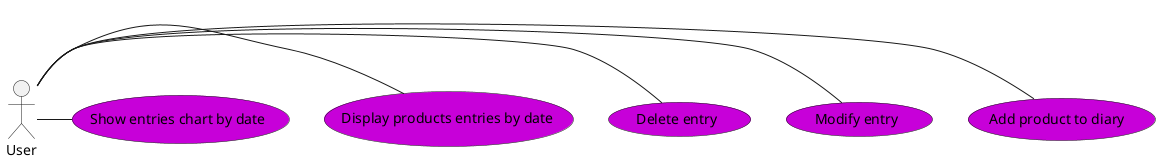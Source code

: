 @startuml
' #ffbb00 - auth
' #00b32a - userFriends
' #0077ff - products
' #c700d9 - userProducts
' Actors declarations
actor User as U

' UseCases declarations

' ' Auth use cases declarations
' "Register to application" as (Registration) #ffbb00
' "Login to application" as (Login) #ffbb00
' "Logout from application" as (Logout) #ffbb00

' ' UserFriends use cases declarations
' "Find users" as (FindUsers) #00b32a
' "Send friend request" as (SendFriendRequest) #00b32a
' "Accept friend request" as (AcceptFriendRequest) #00b32a
' "Cancel friend request" as (CancelFriendRequest) #00b32a
' "Refuse friend request" as (RefuseFriendRequest) #00b32a
' "Delete friend" as (DeleteFriend) #00b32a
' "Display friends list" as (DisplayFriendsList) #00b32a

' ' Product use cases declarations
' "Find product" as (FinProduct) #0077ff
' "Add new product" as (AddNewProduct) #0077ff
' "Modify product" as (ModifyProduct) #0077ff
' "Delete Product" as (DeleteProduct) #0077ff
' "Display user products" as (DisplayUserProducts) #0077ff

' UserProduct use cases declarations
"Add product to diary " as (AddProductToDiary) #c700d9
"Modify entry" as (ModifyEntry) #c700d9
"Delete entry" as (DeleteEntry) #c700d9
"Display products entries by date" as (DisplayProductEntriesByDate) #c700d9
"Show entries chart by date" as (ShowEntriesChartByDate) #c700d9

' ' Auth use cases
' U -- Registration
' U -- Login
' U -- Logout

' ' UserFriends use cases
' U -- FindUsers

' U -- SendFriendRequest

' CancelFriendRequest .down.> SendFriendRequest : extend
' U -- CancelFriendRequest

' RefuseFriendRequest .down.> SendFriendRequest : extend
' U -- RefuseFriendRequest


' AcceptFriendRequest .down.> SendFriendRequest : extend
' U -- AcceptFriendRequest

' U -- DisplayFriendsList

' U -- DeleteFriend

' ' Product use casess
' U -left- FinProduct
' U -left- AddNewProduct
' U -left- ModifyProduct
' U -left- DeleteProduct
' U -left- DisplayUserProducts

' UserProduct use cases
U -right- AddProductToDiary
U -right- ModifyEntry
U -right- DeleteEntry
U -right- DisplayProductEntriesByDate
U -right- ShowEntriesChartByDate

@enduml